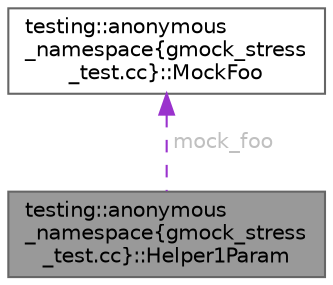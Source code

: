 digraph "testing::anonymous_namespace{gmock_stress_test.cc}::Helper1Param"
{
 // LATEX_PDF_SIZE
  bgcolor="transparent";
  edge [fontname=Helvetica,fontsize=10,labelfontname=Helvetica,labelfontsize=10];
  node [fontname=Helvetica,fontsize=10,shape=box,height=0.2,width=0.4];
  Node1 [id="Node000001",label="testing::anonymous\l_namespace\{gmock_stress\l_test.cc\}::Helper1Param",height=0.2,width=0.4,color="gray40", fillcolor="grey60", style="filled", fontcolor="black",tooltip=" "];
  Node2 -> Node1 [id="edge1_Node000001_Node000002",dir="back",color="darkorchid3",style="dashed",tooltip=" ",label=" mock_foo",fontcolor="grey" ];
  Node2 [id="Node000002",label="testing::anonymous\l_namespace\{gmock_stress\l_test.cc\}::MockFoo",height=0.2,width=0.4,color="gray40", fillcolor="white", style="filled",URL="$classtesting_1_1anonymous__namespace_02gmock__stress__test_8cc_03_1_1_mock_foo.html",tooltip=" "];
}

